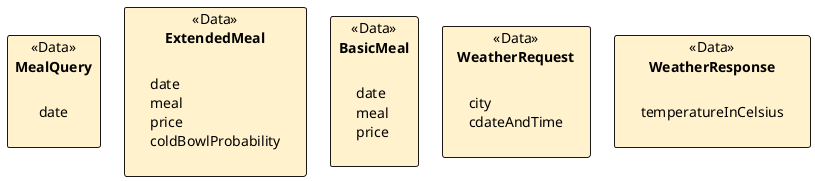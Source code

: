 @startuml data model
skinparam rectangle {
    FontStyle normal
}

rectangle "**MealQuery**" <<Data>> as a #fff2cc{
    label "date"
}

rectangle "**ExtendedMeal**" <<Data>> as b #fff2cc{
    label "date \nmeal \nprice \ncoldBowlProbability"
}

rectangle "**BasicMeal**" <<Data>> as c #fff2cc{
    label "date \nmeal \nprice"
}

rectangle "**WeatherRequest**" <<Data>> as d #fff2cc{
    label "city \ncdateAndTime"
}

rectangle "**WeatherResponse**" <<Data>> as e #fff2cc{
    label "temperatureInCelsius"
}

@enduml